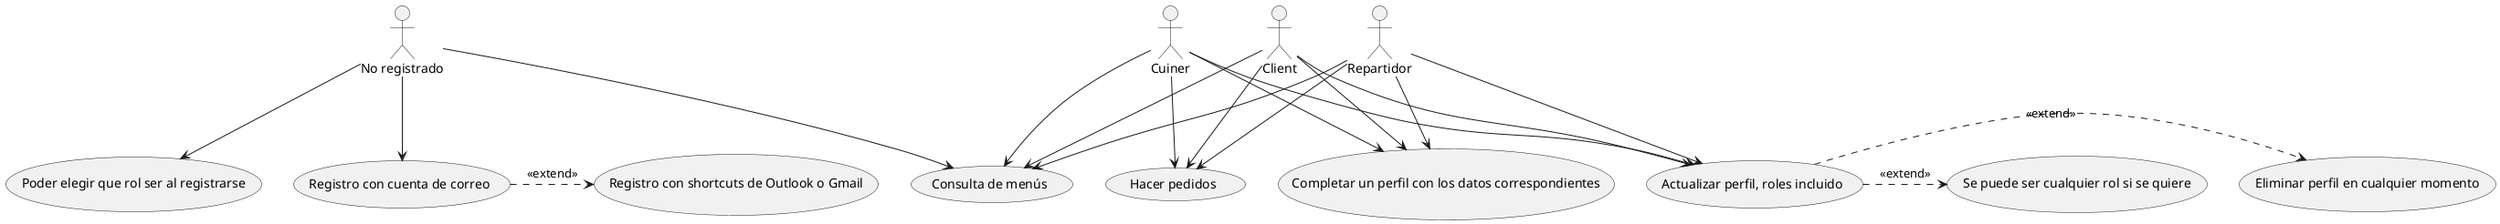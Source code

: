 @startuml
:Client: as cl
:Cuiner: as cu
:Repartidor: as r
:No registrado: as n


(Consulta de menús) as R1
(Hacer pedidos) as R2
(Registro con cuenta de correo) as R3
(Registro con shortcuts de Outlook o Gmail) as R4
(Completar un perfil con los datos correspondientes) as R5
(Actualizar perfil, roles incluido) as R6
(Eliminar perfil en cualquier momento) as R7
(Poder elegir que rol ser al registrarse) as R8
(Se puede ser cualquier rol si se quiere) as R9

cl --> R1
cu --> R1
r --> R1
n --> R1
cl --> R2
cu --> R2
r --> R2
n --> R3
cl --> R5
cu --> R5
r --> R5
cl --> R6
cu --> R6
r --> R6
n --> R8


R3 .> R4: <<extend>>
R6 .> R7 : <<extend>>
R6 .> R9 : <<extend>>
@enduml